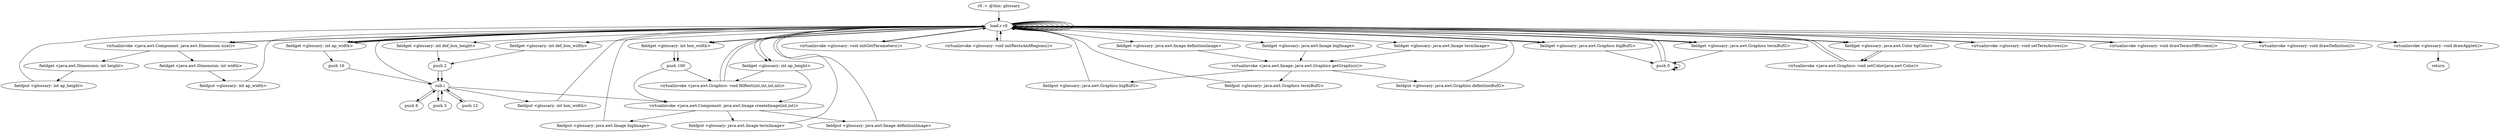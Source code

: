 digraph "" {
    "r0 := @this: glossary"
    "load.r r0"
    "r0 := @this: glossary"->"load.r r0";
    "load.r r0"->"load.r r0";
    "virtualinvoke <java.awt.Component: java.awt.Dimension size()>"
    "load.r r0"->"virtualinvoke <java.awt.Component: java.awt.Dimension size()>";
    "fieldget <java.awt.Dimension: int height>"
    "virtualinvoke <java.awt.Component: java.awt.Dimension size()>"->"fieldget <java.awt.Dimension: int height>";
    "fieldput <glossary: int ap_height>"
    "fieldget <java.awt.Dimension: int height>"->"fieldput <glossary: int ap_height>";
    "fieldput <glossary: int ap_height>"->"load.r r0";
    "load.r r0"->"load.r r0";
    "load.r r0"->"virtualinvoke <java.awt.Component: java.awt.Dimension size()>";
    "fieldget <java.awt.Dimension: int width>"
    "virtualinvoke <java.awt.Component: java.awt.Dimension size()>"->"fieldget <java.awt.Dimension: int width>";
    "fieldput <glossary: int ap_width>"
    "fieldget <java.awt.Dimension: int width>"->"fieldput <glossary: int ap_width>";
    "fieldput <glossary: int ap_width>"->"load.r r0";
    "load.r r0"->"load.r r0";
    "fieldget <glossary: int ap_width>"
    "load.r r0"->"fieldget <glossary: int ap_width>";
    "push 16"
    "fieldget <glossary: int ap_width>"->"push 16";
    "sub.i"
    "push 16"->"sub.i";
    "push 6"
    "sub.i"->"push 6";
    "push 6"->"sub.i";
    "push 3"
    "sub.i"->"push 3";
    "push 3"->"sub.i";
    "fieldput <glossary: int box_width>"
    "sub.i"->"fieldput <glossary: int box_width>";
    "fieldput <glossary: int box_width>"->"load.r r0";
    "virtualinvoke <glossary: void initGetParameters()>"
    "load.r r0"->"virtualinvoke <glossary: void initGetParameters()>";
    "virtualinvoke <glossary: void initGetParameters()>"->"load.r r0";
    "virtualinvoke <glossary: void initRectsAndRegions()>"
    "load.r r0"->"virtualinvoke <glossary: void initRectsAndRegions()>";
    "virtualinvoke <glossary: void initRectsAndRegions()>"->"load.r r0";
    "load.r r0"->"load.r r0";
    "load.r r0"->"load.r r0";
    "load.r r0"->"fieldget <glossary: int ap_width>";
    "fieldget <glossary: int ap_width>"->"load.r r0";
    "fieldget <glossary: int ap_height>"
    "load.r r0"->"fieldget <glossary: int ap_height>";
    "virtualinvoke <java.awt.Component: java.awt.Image createImage(int,int)>"
    "fieldget <glossary: int ap_height>"->"virtualinvoke <java.awt.Component: java.awt.Image createImage(int,int)>";
    "fieldput <glossary: java.awt.Image bigImage>"
    "virtualinvoke <java.awt.Component: java.awt.Image createImage(int,int)>"->"fieldput <glossary: java.awt.Image bigImage>";
    "fieldput <glossary: java.awt.Image bigImage>"->"load.r r0";
    "load.r r0"->"load.r r0";
    "fieldget <glossary: java.awt.Image bigImage>"
    "load.r r0"->"fieldget <glossary: java.awt.Image bigImage>";
    "virtualinvoke <java.awt.Image: java.awt.Graphics getGraphics()>"
    "fieldget <glossary: java.awt.Image bigImage>"->"virtualinvoke <java.awt.Image: java.awt.Graphics getGraphics()>";
    "fieldput <glossary: java.awt.Graphics bigBufG>"
    "virtualinvoke <java.awt.Image: java.awt.Graphics getGraphics()>"->"fieldput <glossary: java.awt.Graphics bigBufG>";
    "fieldput <glossary: java.awt.Graphics bigBufG>"->"load.r r0";
    "fieldget <glossary: java.awt.Graphics bigBufG>"
    "load.r r0"->"fieldget <glossary: java.awt.Graphics bigBufG>";
    "fieldget <glossary: java.awt.Graphics bigBufG>"->"load.r r0";
    "fieldget <glossary: java.awt.Color bgColor>"
    "load.r r0"->"fieldget <glossary: java.awt.Color bgColor>";
    "virtualinvoke <java.awt.Graphics: void setColor(java.awt.Color)>"
    "fieldget <glossary: java.awt.Color bgColor>"->"virtualinvoke <java.awt.Graphics: void setColor(java.awt.Color)>";
    "virtualinvoke <java.awt.Graphics: void setColor(java.awt.Color)>"->"load.r r0";
    "load.r r0"->"fieldget <glossary: java.awt.Graphics bigBufG>";
    "push 0"
    "fieldget <glossary: java.awt.Graphics bigBufG>"->"push 0";
    "push 0"->"push 0";
    "push 0"->"load.r r0";
    "load.r r0"->"fieldget <glossary: int ap_width>";
    "fieldget <glossary: int ap_width>"->"load.r r0";
    "load.r r0"->"fieldget <glossary: int ap_height>";
    "virtualinvoke <java.awt.Graphics: void fillRect(int,int,int,int)>"
    "fieldget <glossary: int ap_height>"->"virtualinvoke <java.awt.Graphics: void fillRect(int,int,int,int)>";
    "virtualinvoke <java.awt.Graphics: void fillRect(int,int,int,int)>"->"load.r r0";
    "load.r r0"->"load.r r0";
    "load.r r0"->"load.r r0";
    "fieldget <glossary: int box_width>"
    "load.r r0"->"fieldget <glossary: int box_width>";
    "push 100"
    "fieldget <glossary: int box_width>"->"push 100";
    "push 100"->"virtualinvoke <java.awt.Component: java.awt.Image createImage(int,int)>";
    "fieldput <glossary: java.awt.Image termImage>"
    "virtualinvoke <java.awt.Component: java.awt.Image createImage(int,int)>"->"fieldput <glossary: java.awt.Image termImage>";
    "fieldput <glossary: java.awt.Image termImage>"->"load.r r0";
    "load.r r0"->"load.r r0";
    "fieldget <glossary: java.awt.Image termImage>"
    "load.r r0"->"fieldget <glossary: java.awt.Image termImage>";
    "fieldget <glossary: java.awt.Image termImage>"->"virtualinvoke <java.awt.Image: java.awt.Graphics getGraphics()>";
    "fieldput <glossary: java.awt.Graphics termBufG>"
    "virtualinvoke <java.awt.Image: java.awt.Graphics getGraphics()>"->"fieldput <glossary: java.awt.Graphics termBufG>";
    "fieldput <glossary: java.awt.Graphics termBufG>"->"load.r r0";
    "fieldget <glossary: java.awt.Graphics termBufG>"
    "load.r r0"->"fieldget <glossary: java.awt.Graphics termBufG>";
    "fieldget <glossary: java.awt.Graphics termBufG>"->"load.r r0";
    "load.r r0"->"fieldget <glossary: java.awt.Color bgColor>";
    "fieldget <glossary: java.awt.Color bgColor>"->"virtualinvoke <java.awt.Graphics: void setColor(java.awt.Color)>";
    "virtualinvoke <java.awt.Graphics: void setColor(java.awt.Color)>"->"load.r r0";
    "load.r r0"->"fieldget <glossary: java.awt.Graphics termBufG>";
    "fieldget <glossary: java.awt.Graphics termBufG>"->"push 0";
    "push 0"->"push 0";
    "push 0"->"load.r r0";
    "load.r r0"->"fieldget <glossary: int box_width>";
    "fieldget <glossary: int box_width>"->"push 100";
    "push 100"->"virtualinvoke <java.awt.Graphics: void fillRect(int,int,int,int)>";
    "virtualinvoke <java.awt.Graphics: void fillRect(int,int,int,int)>"->"load.r r0";
    "load.r r0"->"load.r r0";
    "load.r r0"->"load.r r0";
    "fieldget <glossary: int def_box_width>"
    "load.r r0"->"fieldget <glossary: int def_box_width>";
    "push 2"
    "fieldget <glossary: int def_box_width>"->"push 2";
    "push 2"->"sub.i";
    "push 12"
    "sub.i"->"push 12";
    "push 12"->"sub.i";
    "sub.i"->"load.r r0";
    "fieldget <glossary: int def_box_height>"
    "load.r r0"->"fieldget <glossary: int def_box_height>";
    "fieldget <glossary: int def_box_height>"->"push 2";
    "push 2"->"sub.i";
    "sub.i"->"virtualinvoke <java.awt.Component: java.awt.Image createImage(int,int)>";
    "fieldput <glossary: java.awt.Image definitionImage>"
    "virtualinvoke <java.awt.Component: java.awt.Image createImage(int,int)>"->"fieldput <glossary: java.awt.Image definitionImage>";
    "fieldput <glossary: java.awt.Image definitionImage>"->"load.r r0";
    "load.r r0"->"load.r r0";
    "fieldget <glossary: java.awt.Image definitionImage>"
    "load.r r0"->"fieldget <glossary: java.awt.Image definitionImage>";
    "fieldget <glossary: java.awt.Image definitionImage>"->"virtualinvoke <java.awt.Image: java.awt.Graphics getGraphics()>";
    "fieldput <glossary: java.awt.Graphics definitionBufG>"
    "virtualinvoke <java.awt.Image: java.awt.Graphics getGraphics()>"->"fieldput <glossary: java.awt.Graphics definitionBufG>";
    "fieldput <glossary: java.awt.Graphics definitionBufG>"->"load.r r0";
    "virtualinvoke <glossary: void setTermArrows()>"
    "load.r r0"->"virtualinvoke <glossary: void setTermArrows()>";
    "virtualinvoke <glossary: void setTermArrows()>"->"load.r r0";
    "virtualinvoke <glossary: void drawTermsOffScreen()>"
    "load.r r0"->"virtualinvoke <glossary: void drawTermsOffScreen()>";
    "virtualinvoke <glossary: void drawTermsOffScreen()>"->"load.r r0";
    "virtualinvoke <glossary: void drawDefinition()>"
    "load.r r0"->"virtualinvoke <glossary: void drawDefinition()>";
    "virtualinvoke <glossary: void drawDefinition()>"->"load.r r0";
    "virtualinvoke <glossary: void drawApplet()>"
    "load.r r0"->"virtualinvoke <glossary: void drawApplet()>";
    "return"
    "virtualinvoke <glossary: void drawApplet()>"->"return";
}
